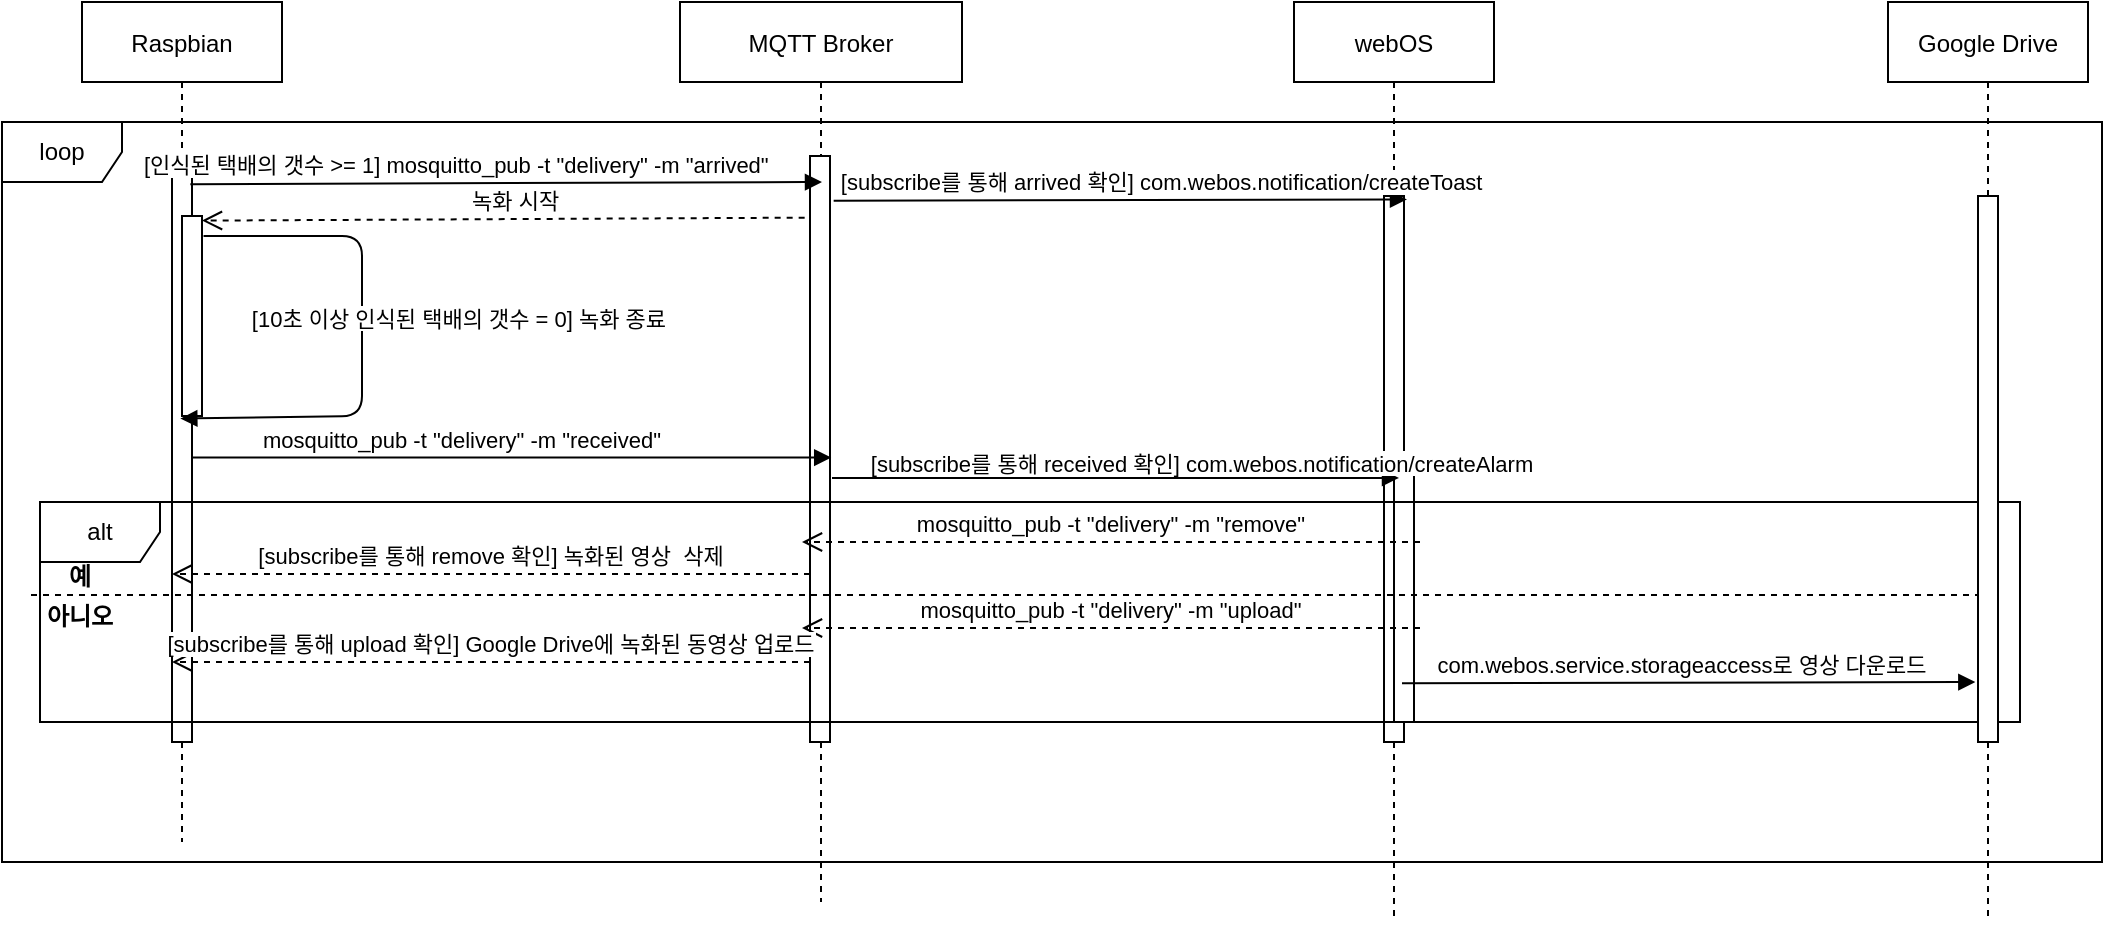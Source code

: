 <mxfile version="20.0.4" type="github">
  <diagram id="kgpKYQtTHZ0yAKxKKP6v" name="Page-1">
    <mxGraphModel dx="2175" dy="644" grid="1" gridSize="10" guides="1" tooltips="1" connect="1" arrows="1" fold="1" page="1" pageScale="1" pageWidth="850" pageHeight="1100" math="0" shadow="0">
      <root>
        <mxCell id="0" />
        <mxCell id="1" parent="0" />
        <mxCell id="TofHJ6HbpgdQGZlDXPIa-22" value="loop" style="shape=umlFrame;whiteSpace=wrap;html=1;" vertex="1" parent="1">
          <mxGeometry x="-140" y="130" width="1050" height="370" as="geometry" />
        </mxCell>
        <mxCell id="3nuBFxr9cyL0pnOWT2aG-1" value="webOS" style="shape=umlLifeline;perimeter=lifelinePerimeter;container=1;collapsible=0;recursiveResize=0;rounded=0;shadow=0;strokeWidth=1;" parent="1" vertex="1">
          <mxGeometry x="506" y="70" width="100" height="460" as="geometry" />
        </mxCell>
        <mxCell id="3nuBFxr9cyL0pnOWT2aG-2" value="" style="points=[];perimeter=orthogonalPerimeter;rounded=0;shadow=0;strokeWidth=1;" parent="3nuBFxr9cyL0pnOWT2aG-1" vertex="1">
          <mxGeometry x="45" y="97" width="10" height="273" as="geometry" />
        </mxCell>
        <mxCell id="3nuBFxr9cyL0pnOWT2aG-4" value="" style="points=[];perimeter=orthogonalPerimeter;rounded=0;shadow=0;strokeWidth=1;" parent="3nuBFxr9cyL0pnOWT2aG-1" vertex="1">
          <mxGeometry x="50" y="236" width="10" height="124" as="geometry" />
        </mxCell>
        <mxCell id="3nuBFxr9cyL0pnOWT2aG-5" value="Raspbian" style="shape=umlLifeline;perimeter=lifelinePerimeter;container=1;collapsible=0;recursiveResize=0;rounded=0;shadow=0;strokeWidth=1;" parent="1" vertex="1">
          <mxGeometry x="-100" y="70" width="100" height="420" as="geometry" />
        </mxCell>
        <mxCell id="3nuBFxr9cyL0pnOWT2aG-6" value="" style="points=[];perimeter=orthogonalPerimeter;rounded=0;shadow=0;strokeWidth=1;" parent="3nuBFxr9cyL0pnOWT2aG-5" vertex="1">
          <mxGeometry x="45" y="77" width="10" height="293" as="geometry" />
        </mxCell>
        <mxCell id="TofHJ6HbpgdQGZlDXPIa-15" value="" style="points=[];perimeter=orthogonalPerimeter;rounded=0;shadow=0;strokeWidth=1;" vertex="1" parent="3nuBFxr9cyL0pnOWT2aG-5">
          <mxGeometry x="50" y="107" width="10" height="100" as="geometry" />
        </mxCell>
        <mxCell id="TofHJ6HbpgdQGZlDXPIa-11" value="[10초 이상 인식된 택배의 갯수 = 0] 녹화 종료 " style="verticalAlign=bottom;endArrow=block;shadow=0;strokeWidth=1;startArrow=none;exitX=1.077;exitY=0.1;exitDx=0;exitDy=0;exitPerimeter=0;entryX=-0.084;entryY=1.013;entryDx=0;entryDy=0;entryPerimeter=0;" edge="1" parent="3nuBFxr9cyL0pnOWT2aG-5" source="TofHJ6HbpgdQGZlDXPIa-15" target="TofHJ6HbpgdQGZlDXPIa-15">
          <mxGeometry x="-0.006" y="50" relative="1" as="geometry">
            <mxPoint x="60" y="119" as="sourcePoint" />
            <mxPoint x="235.17" y="176.68" as="targetPoint" />
            <mxPoint as="offset" />
            <Array as="points">
              <mxPoint x="140" y="117" />
              <mxPoint x="140" y="207" />
            </Array>
          </mxGeometry>
        </mxCell>
        <mxCell id="TofHJ6HbpgdQGZlDXPIa-4" value="녹화 시작" style="verticalAlign=bottom;endArrow=open;dashed=1;endSize=8;shadow=0;strokeWidth=1;entryX=1;entryY=0.023;entryDx=0;entryDy=0;entryPerimeter=0;exitX=0.933;exitY=0.105;exitDx=0;exitDy=0;exitPerimeter=0;" edge="1" parent="1" source="TofHJ6HbpgdQGZlDXPIa-6" target="TofHJ6HbpgdQGZlDXPIa-15">
          <mxGeometry relative="1" as="geometry">
            <mxPoint x="-40" y="177" as="targetPoint" />
            <mxPoint x="269" y="180" as="sourcePoint" />
          </mxGeometry>
        </mxCell>
        <mxCell id="TofHJ6HbpgdQGZlDXPIa-5" value="MQTT Broker" style="shape=umlLifeline;perimeter=lifelinePerimeter;container=1;collapsible=0;recursiveResize=0;rounded=0;shadow=0;strokeWidth=1;" vertex="1" parent="1">
          <mxGeometry x="199" y="70" width="141" height="450" as="geometry" />
        </mxCell>
        <mxCell id="TofHJ6HbpgdQGZlDXPIa-6" value="" style="points=[];perimeter=orthogonalPerimeter;rounded=0;shadow=0;strokeWidth=1;" vertex="1" parent="TofHJ6HbpgdQGZlDXPIa-5">
          <mxGeometry x="65" y="77" width="10" height="293" as="geometry" />
        </mxCell>
        <mxCell id="TofHJ6HbpgdQGZlDXPIa-23" value="alt" style="shape=umlFrame;whiteSpace=wrap;html=1;" vertex="1" parent="TofHJ6HbpgdQGZlDXPIa-5">
          <mxGeometry x="-320" y="250" width="990" height="110" as="geometry" />
        </mxCell>
        <mxCell id="TofHJ6HbpgdQGZlDXPIa-27" value="" style="endArrow=none;dashed=1;html=1;rounded=0;exitX=-0.006;exitY=0.505;exitDx=0;exitDy=0;exitPerimeter=0;" edge="1" parent="TofHJ6HbpgdQGZlDXPIa-5" target="TofHJ6HbpgdQGZlDXPIa-34">
          <mxGeometry width="50" height="50" relative="1" as="geometry">
            <mxPoint x="-324.5" y="296.5" as="sourcePoint" />
            <mxPoint x="432.25" y="296.9" as="targetPoint" />
          </mxGeometry>
        </mxCell>
        <mxCell id="TofHJ6HbpgdQGZlDXPIa-28" value="예" style="text;align=center;fontStyle=1;verticalAlign=middle;spacingLeft=3;spacingRight=3;strokeColor=none;rotatable=0;points=[[0,0.5],[1,0.5]];portConstraint=eastwest;" vertex="1" parent="TofHJ6HbpgdQGZlDXPIa-5">
          <mxGeometry x="-320" y="280" width="40" height="13" as="geometry" />
        </mxCell>
        <mxCell id="TofHJ6HbpgdQGZlDXPIa-29" value="아니오" style="text;align=center;fontStyle=1;verticalAlign=middle;spacingLeft=3;spacingRight=3;strokeColor=none;rotatable=0;points=[[0,0.5],[1,0.5]];portConstraint=eastwest;" vertex="1" parent="TofHJ6HbpgdQGZlDXPIa-5">
          <mxGeometry x="-320" y="300" width="40" height="13" as="geometry" />
        </mxCell>
        <mxCell id="TofHJ6HbpgdQGZlDXPIa-30" value="mosquitto_pub -t &quot;delivery&quot; -m &quot;remove&quot;" style="verticalAlign=bottom;endArrow=open;dashed=1;endSize=8;shadow=0;strokeWidth=1;" edge="1" parent="TofHJ6HbpgdQGZlDXPIa-5">
          <mxGeometry relative="1" as="geometry">
            <mxPoint x="61" y="270" as="targetPoint" />
            <mxPoint x="370" y="270" as="sourcePoint" />
          </mxGeometry>
        </mxCell>
        <mxCell id="TofHJ6HbpgdQGZlDXPIa-31" value="mosquitto_pub -t &quot;delivery&quot; -m &quot;upload&quot;" style="verticalAlign=bottom;endArrow=open;dashed=1;endSize=8;shadow=0;strokeWidth=1;" edge="1" parent="TofHJ6HbpgdQGZlDXPIa-5">
          <mxGeometry relative="1" as="geometry">
            <mxPoint x="61" y="313" as="targetPoint" />
            <mxPoint x="370" y="313" as="sourcePoint" />
          </mxGeometry>
        </mxCell>
        <mxCell id="TofHJ6HbpgdQGZlDXPIa-32" value="[subscribe를 통해 upload 확인] Google Drive에 녹화된 동영상 업로드" style="verticalAlign=bottom;endArrow=open;dashed=1;endSize=8;shadow=0;strokeWidth=1;" edge="1" parent="TofHJ6HbpgdQGZlDXPIa-5" source="TofHJ6HbpgdQGZlDXPIa-6">
          <mxGeometry relative="1" as="geometry">
            <mxPoint x="-254" y="330" as="targetPoint" />
            <mxPoint x="55" y="330" as="sourcePoint" />
          </mxGeometry>
        </mxCell>
        <mxCell id="TofHJ6HbpgdQGZlDXPIa-40" value="com.webos.service.storageaccess로 영상 다운로드" style="verticalAlign=bottom;endArrow=block;shadow=0;strokeWidth=1;entryX=1.15;entryY=0.021;entryDx=0;entryDy=0;entryPerimeter=0;exitX=1.183;exitY=0.09;exitDx=0;exitDy=0;exitPerimeter=0;" edge="1" parent="TofHJ6HbpgdQGZlDXPIa-5">
          <mxGeometry x="-0.023" relative="1" as="geometry">
            <mxPoint x="361" y="340.64" as="sourcePoint" />
            <mxPoint x="647.67" y="340.003" as="targetPoint" />
            <mxPoint as="offset" />
          </mxGeometry>
        </mxCell>
        <mxCell id="TofHJ6HbpgdQGZlDXPIa-3" value="[인식된 택배의 갯수 &gt;= 1] mosquitto_pub -t &quot;delivery&quot; -m &quot;arrived&quot; " style="verticalAlign=bottom;endArrow=block;shadow=0;strokeWidth=1;exitX=0.917;exitY=0.048;exitDx=0;exitDy=0;exitPerimeter=0;" edge="1" parent="1" source="3nuBFxr9cyL0pnOWT2aG-6">
          <mxGeometry x="-0.147" relative="1" as="geometry">
            <mxPoint x="-30" y="160" as="sourcePoint" />
            <mxPoint x="270" y="160" as="targetPoint" />
            <mxPoint as="offset" />
          </mxGeometry>
        </mxCell>
        <mxCell id="TofHJ6HbpgdQGZlDXPIa-13" value="[subscribe를 통해 arrived 확인] com.webos.notification/createToast" style="verticalAlign=bottom;endArrow=block;shadow=0;strokeWidth=1;entryX=1.15;entryY=0.021;entryDx=0;entryDy=0;entryPerimeter=0;exitX=1.183;exitY=0.09;exitDx=0;exitDy=0;exitPerimeter=0;" edge="1" parent="1">
          <mxGeometry x="0.145" relative="1" as="geometry">
            <mxPoint x="275.83" y="169.37" as="sourcePoint" />
            <mxPoint x="562.5" y="168.733" as="targetPoint" />
            <mxPoint as="offset" />
          </mxGeometry>
        </mxCell>
        <mxCell id="TofHJ6HbpgdQGZlDXPIa-18" value="mosquitto_pub -t &quot;delivery&quot; -m &quot;received&quot; " style="verticalAlign=bottom;endArrow=block;shadow=0;strokeWidth=1;entryX=1.061;entryY=0.658;entryDx=0;entryDy=0;entryPerimeter=0;" edge="1" parent="1">
          <mxGeometry x="-0.147" relative="1" as="geometry">
            <mxPoint x="-45" y="297.794" as="sourcePoint" />
            <mxPoint x="274.61" y="297.794" as="targetPoint" />
            <mxPoint as="offset" />
          </mxGeometry>
        </mxCell>
        <mxCell id="TofHJ6HbpgdQGZlDXPIa-20" value="[subscribe를 통해 received 확인] com.webos.notification/createAlarm" style="verticalAlign=bottom;endArrow=block;shadow=0;strokeWidth=1;entryX=0.15;entryY=0.017;entryDx=0;entryDy=0;entryPerimeter=0;" edge="1" parent="1">
          <mxGeometry x="0.305" y="-2" relative="1" as="geometry">
            <mxPoint x="275" y="307.938" as="sourcePoint" />
            <mxPoint x="558.5" y="307.938" as="targetPoint" />
            <mxPoint as="offset" />
          </mxGeometry>
        </mxCell>
        <mxCell id="TofHJ6HbpgdQGZlDXPIa-33" value="[subscribe를 통해 remove 확인] 녹화된 영상  삭제" style="verticalAlign=bottom;endArrow=open;dashed=1;endSize=8;shadow=0;strokeWidth=1;" edge="1" parent="1">
          <mxGeometry relative="1" as="geometry">
            <mxPoint x="-55" y="356" as="targetPoint" />
            <mxPoint x="264" y="356" as="sourcePoint" />
          </mxGeometry>
        </mxCell>
        <mxCell id="TofHJ6HbpgdQGZlDXPIa-34" value="Google Drive" style="shape=umlLifeline;perimeter=lifelinePerimeter;container=1;collapsible=0;recursiveResize=0;rounded=0;shadow=0;strokeWidth=1;" vertex="1" parent="1">
          <mxGeometry x="803" y="70" width="100" height="460" as="geometry" />
        </mxCell>
        <mxCell id="TofHJ6HbpgdQGZlDXPIa-35" value="" style="points=[];perimeter=orthogonalPerimeter;rounded=0;shadow=0;strokeWidth=1;" vertex="1" parent="TofHJ6HbpgdQGZlDXPIa-34">
          <mxGeometry x="45" y="97" width="10" height="273" as="geometry" />
        </mxCell>
      </root>
    </mxGraphModel>
  </diagram>
</mxfile>
